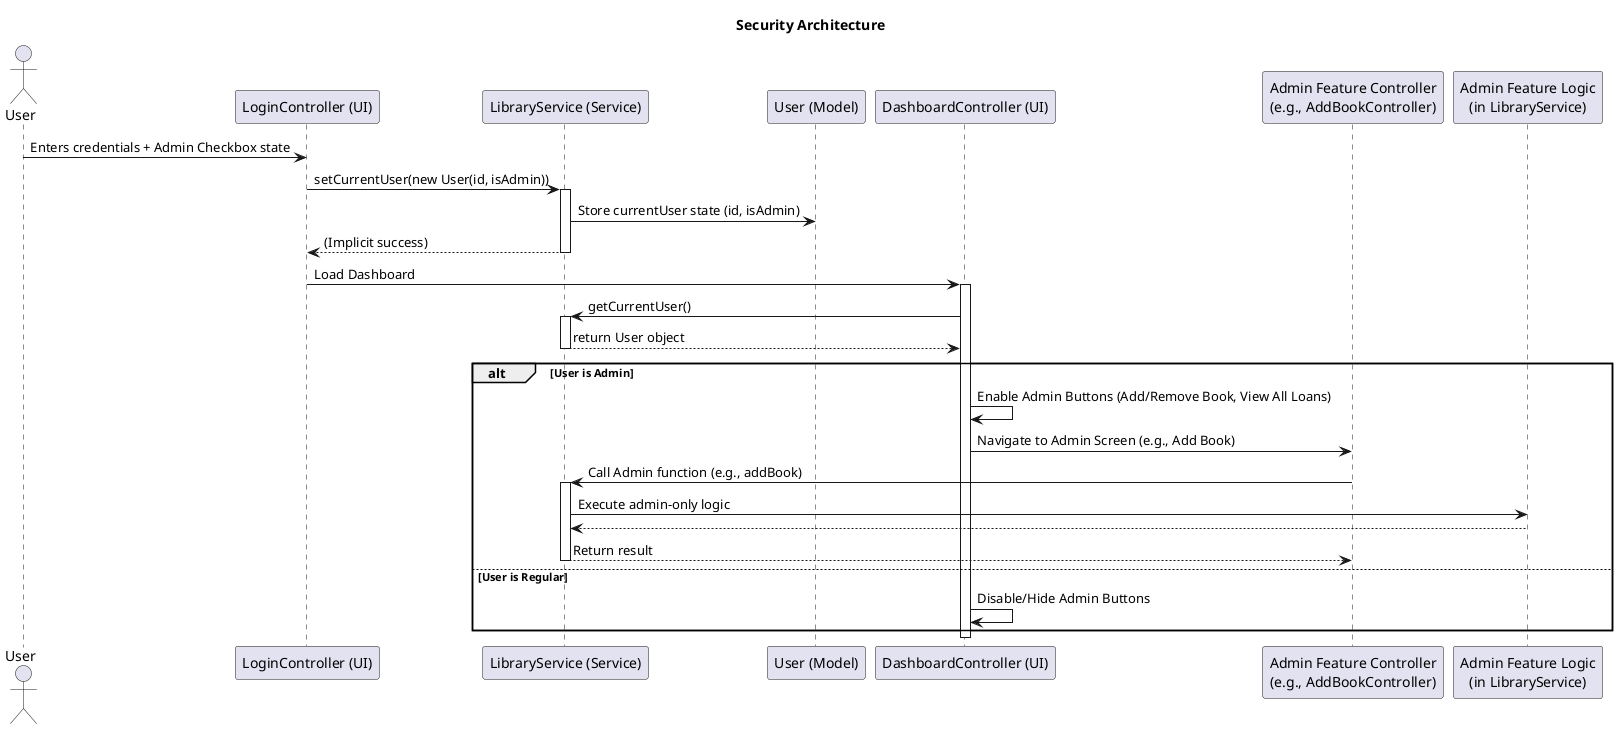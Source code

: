 @startuml security_architecture

title Security Architecture

actor User
participant "LoginController (UI)" as LoginUI
participant "LibraryService (Service)" as Service
participant "User (Model)" as UserModel
participant "DashboardController (UI)" as DashboardUI
participant "Admin Feature Controller\n(e.g., AddBookController)" as AdminUI
participant "Admin Feature Logic\n(in LibraryService)" as AdminServiceLogic

User -> LoginUI : Enters credentials + Admin Checkbox state
LoginUI -> Service : setCurrentUser(new User(id, isAdmin))
activate Service
Service -> UserModel : Store currentUser state (id, isAdmin)
Service --> LoginUI : (Implicit success)
deactivate Service
LoginUI -> DashboardUI : Load Dashboard

activate DashboardUI
DashboardUI -> Service : getCurrentUser()
activate Service
Service --> DashboardUI : return User object
deactivate Service

alt User is Admin
  DashboardUI -> DashboardUI : Enable Admin Buttons (Add/Remove Book, View All Loans)
  DashboardUI -> AdminUI : Navigate to Admin Screen (e.g., Add Book)
  AdminUI -> Service : Call Admin function (e.g., addBook)
  activate Service
  Service -> AdminServiceLogic : Execute admin-only logic
  AdminServiceLogic --> Service
  Service --> AdminUI : Return result
  deactivate Service
else User is Regular
  DashboardUI -> DashboardUI : Disable/Hide Admin Buttons
  ' Attempts to access admin features would be blocked by UI state '
  ' Direct calls to admin service logic might throw exceptions if not guarded '
end
deactivate DashboardUI

@enduml